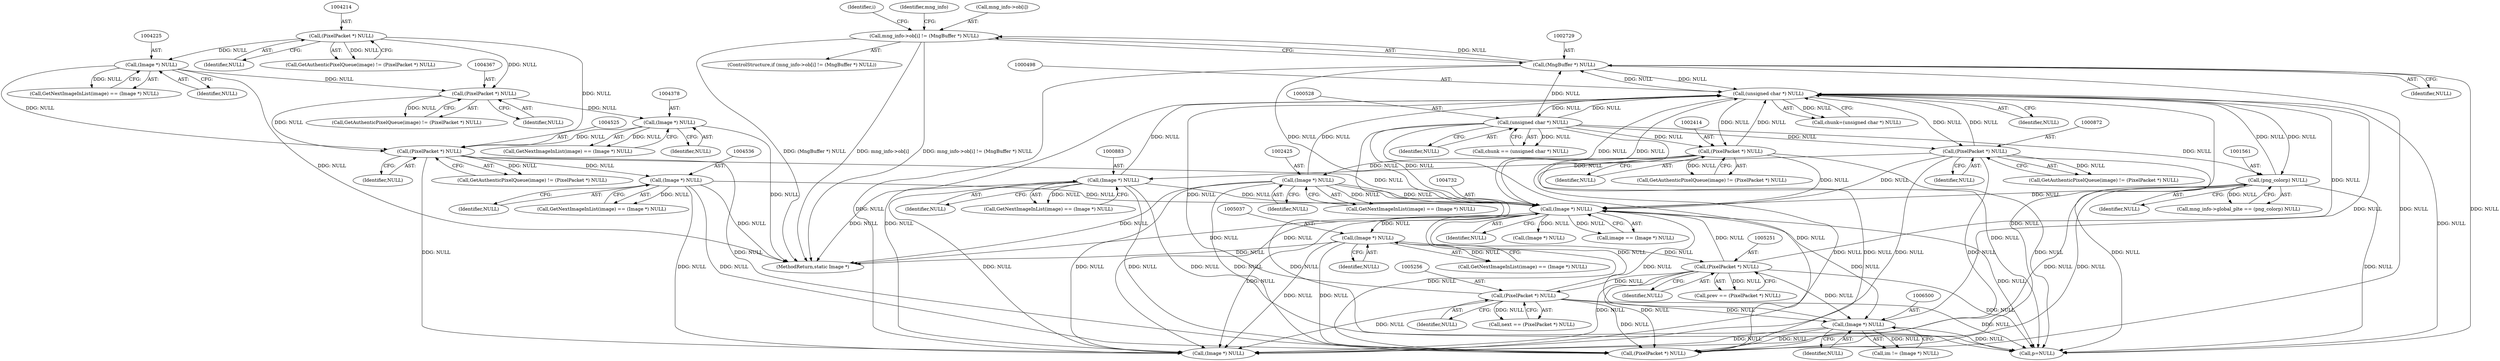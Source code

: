 digraph "0_ImageMagick_22e0310345499ffe906c604428f2a3a668942b05@array" {
"1002722" [label="(Call,mng_info->ob[i] != (MngBuffer *) NULL)"];
"1002728" [label="(Call,(MngBuffer *) NULL)"];
"1000497" [label="(Call,(unsigned char *) NULL)"];
"1002424" [label="(Call,(Image *) NULL)"];
"1002413" [label="(Call,(PixelPacket *) NULL)"];
"1000527" [label="(Call,(unsigned char *) NULL)"];
"1000871" [label="(Call,(PixelPacket *) NULL)"];
"1001560" [label="(Call,(png_colorp) NULL)"];
"1005250" [label="(Call,(PixelPacket *) NULL)"];
"1005036" [label="(Call,(Image *) NULL)"];
"1004731" [label="(Call,(Image *) NULL)"];
"1006499" [label="(Call,(Image *) NULL)"];
"1005255" [label="(Call,(PixelPacket *) NULL)"];
"1004535" [label="(Call,(Image *) NULL)"];
"1004524" [label="(Call,(PixelPacket *) NULL)"];
"1004366" [label="(Call,(PixelPacket *) NULL)"];
"1004213" [label="(Call,(PixelPacket *) NULL)"];
"1004224" [label="(Call,(Image *) NULL)"];
"1004377" [label="(Call,(Image *) NULL)"];
"1000882" [label="(Call,(Image *) NULL)"];
"1002413" [label="(Call,(PixelPacket *) NULL)"];
"1001562" [label="(Identifier,NULL)"];
"1005255" [label="(Call,(PixelPacket *) NULL)"];
"1000873" [label="(Identifier,NULL)"];
"1002730" [label="(Identifier,NULL)"];
"1001560" [label="(Call,(png_colorp) NULL)"];
"1002424" [label="(Call,(Image *) NULL)"];
"1000527" [label="(Call,(unsigned char *) NULL)"];
"1004221" [label="(Call,GetNextImageInList(image) == (Image *) NULL)"];
"1000871" [label="(Call,(PixelPacket *) NULL)"];
"1004213" [label="(Call,(PixelPacket *) NULL)"];
"1002722" [label="(Call,mng_info->ob[i] != (MngBuffer *) NULL)"];
"1002426" [label="(Identifier,NULL)"];
"1000495" [label="(Call,chunk=(unsigned char *) NULL)"];
"1004729" [label="(Call,image == (Image *) NULL)"];
"1002421" [label="(Call,GetNextImageInList(image) == (Image *) NULL)"];
"1004521" [label="(Call,GetAuthenticPixelQueue(image) != (PixelPacket *) NULL)"];
"1002723" [label="(Call,mng_info->ob[i])"];
"1004524" [label="(Call,(PixelPacket *) NULL)"];
"1006501" [label="(Identifier,NULL)"];
"1004215" [label="(Identifier,NULL)"];
"1004526" [label="(Identifier,NULL)"];
"1006730" [label="(Call,(PixelPacket *) NULL)"];
"1004535" [label="(Call,(Image *) NULL)"];
"1002721" [label="(ControlStructure,if (mng_info->ob[i] != (MngBuffer *) NULL))"];
"1005250" [label="(Call,(PixelPacket *) NULL)"];
"1004537" [label="(Identifier,NULL)"];
"1005038" [label="(Identifier,NULL)"];
"1005033" [label="(Call,GetNextImageInList(image) == (Image *) NULL)"];
"1005253" [label="(Call,next == (PixelPacket *) NULL)"];
"1004210" [label="(Call,GetAuthenticPixelQueue(image) != (PixelPacket *) NULL)"];
"1006850" [label="(Call,(Image *) NULL)"];
"1004224" [label="(Call,(Image *) NULL)"];
"1004363" [label="(Call,GetAuthenticPixelQueue(image) != (PixelPacket *) NULL)"];
"1000499" [label="(Identifier,NULL)"];
"1006499" [label="(Call,(Image *) NULL)"];
"1002706" [label="(Identifier,i)"];
"1000492" [label="(Call,p=NULL)"];
"1004368" [label="(Identifier,NULL)"];
"1007383" [label="(MethodReturn,static Image *)"];
"1000497" [label="(Call,(unsigned char *) NULL)"];
"1004733" [label="(Identifier,NULL)"];
"1005252" [label="(Identifier,NULL)"];
"1006497" [label="(Call,im != (Image *) NULL)"];
"1004746" [label="(Call,(Image *) NULL)"];
"1002735" [label="(Identifier,mng_info)"];
"1002415" [label="(Identifier,NULL)"];
"1004374" [label="(Call,GetNextImageInList(image) == (Image *) NULL)"];
"1005257" [label="(Identifier,NULL)"];
"1000882" [label="(Call,(Image *) NULL)"];
"1004366" [label="(Call,(PixelPacket *) NULL)"];
"1000529" [label="(Identifier,NULL)"];
"1004532" [label="(Call,GetNextImageInList(image) == (Image *) NULL)"];
"1004379" [label="(Identifier,NULL)"];
"1002410" [label="(Call,GetAuthenticPixelQueue(image) != (PixelPacket *) NULL)"];
"1000884" [label="(Identifier,NULL)"];
"1004731" [label="(Call,(Image *) NULL)"];
"1002728" [label="(Call,(MngBuffer *) NULL)"];
"1004226" [label="(Identifier,NULL)"];
"1001556" [label="(Call,mng_info->global_plte == (png_colorp) NULL)"];
"1005248" [label="(Call,prev == (PixelPacket *) NULL)"];
"1000879" [label="(Call,GetNextImageInList(image) == (Image *) NULL)"];
"1000868" [label="(Call,GetAuthenticPixelQueue(image) != (PixelPacket *) NULL)"];
"1000525" [label="(Call,chunk == (unsigned char *) NULL)"];
"1004377" [label="(Call,(Image *) NULL)"];
"1005036" [label="(Call,(Image *) NULL)"];
"1002722" -> "1002721"  [label="AST: "];
"1002722" -> "1002728"  [label="CFG: "];
"1002723" -> "1002722"  [label="AST: "];
"1002728" -> "1002722"  [label="AST: "];
"1002735" -> "1002722"  [label="CFG: "];
"1002706" -> "1002722"  [label="CFG: "];
"1002722" -> "1007383"  [label="DDG: (MngBuffer *) NULL"];
"1002722" -> "1007383"  [label="DDG: mng_info->ob[i]"];
"1002722" -> "1007383"  [label="DDG: mng_info->ob[i] != (MngBuffer *) NULL"];
"1002728" -> "1002722"  [label="DDG: NULL"];
"1002728" -> "1002730"  [label="CFG: "];
"1002729" -> "1002728"  [label="AST: "];
"1002730" -> "1002728"  [label="AST: "];
"1002728" -> "1000492"  [label="DDG: NULL"];
"1002728" -> "1000497"  [label="DDG: NULL"];
"1000497" -> "1002728"  [label="DDG: NULL"];
"1000527" -> "1002728"  [label="DDG: NULL"];
"1002728" -> "1004731"  [label="DDG: NULL"];
"1002728" -> "1006730"  [label="DDG: NULL"];
"1002728" -> "1006850"  [label="DDG: NULL"];
"1000497" -> "1000495"  [label="AST: "];
"1000497" -> "1000499"  [label="CFG: "];
"1000498" -> "1000497"  [label="AST: "];
"1000499" -> "1000497"  [label="AST: "];
"1000495" -> "1000497"  [label="CFG: "];
"1000497" -> "1000492"  [label="DDG: NULL"];
"1000497" -> "1000495"  [label="DDG: NULL"];
"1002424" -> "1000497"  [label="DDG: NULL"];
"1000871" -> "1000497"  [label="DDG: NULL"];
"1001560" -> "1000497"  [label="DDG: NULL"];
"1005250" -> "1000497"  [label="DDG: NULL"];
"1006499" -> "1000497"  [label="DDG: NULL"];
"1005255" -> "1000497"  [label="DDG: NULL"];
"1000882" -> "1000497"  [label="DDG: NULL"];
"1002413" -> "1000497"  [label="DDG: NULL"];
"1000527" -> "1000497"  [label="DDG: NULL"];
"1004731" -> "1000497"  [label="DDG: NULL"];
"1000497" -> "1000527"  [label="DDG: NULL"];
"1000497" -> "1000871"  [label="DDG: NULL"];
"1000497" -> "1001560"  [label="DDG: NULL"];
"1000497" -> "1002413"  [label="DDG: NULL"];
"1000497" -> "1004731"  [label="DDG: NULL"];
"1000497" -> "1006730"  [label="DDG: NULL"];
"1000497" -> "1006850"  [label="DDG: NULL"];
"1002424" -> "1002421"  [label="AST: "];
"1002424" -> "1002426"  [label="CFG: "];
"1002425" -> "1002424"  [label="AST: "];
"1002426" -> "1002424"  [label="AST: "];
"1002421" -> "1002424"  [label="CFG: "];
"1002424" -> "1007383"  [label="DDG: NULL"];
"1002424" -> "1000492"  [label="DDG: NULL"];
"1002424" -> "1002421"  [label="DDG: NULL"];
"1002413" -> "1002424"  [label="DDG: NULL"];
"1002424" -> "1004731"  [label="DDG: NULL"];
"1002424" -> "1006730"  [label="DDG: NULL"];
"1002424" -> "1006850"  [label="DDG: NULL"];
"1002413" -> "1002410"  [label="AST: "];
"1002413" -> "1002415"  [label="CFG: "];
"1002414" -> "1002413"  [label="AST: "];
"1002415" -> "1002413"  [label="AST: "];
"1002410" -> "1002413"  [label="CFG: "];
"1002413" -> "1000492"  [label="DDG: NULL"];
"1002413" -> "1002410"  [label="DDG: NULL"];
"1000527" -> "1002413"  [label="DDG: NULL"];
"1002413" -> "1004731"  [label="DDG: NULL"];
"1002413" -> "1006730"  [label="DDG: NULL"];
"1002413" -> "1006850"  [label="DDG: NULL"];
"1000527" -> "1000525"  [label="AST: "];
"1000527" -> "1000529"  [label="CFG: "];
"1000528" -> "1000527"  [label="AST: "];
"1000529" -> "1000527"  [label="AST: "];
"1000525" -> "1000527"  [label="CFG: "];
"1000527" -> "1000492"  [label="DDG: NULL"];
"1000527" -> "1000525"  [label="DDG: NULL"];
"1000527" -> "1000871"  [label="DDG: NULL"];
"1000527" -> "1001560"  [label="DDG: NULL"];
"1000527" -> "1004731"  [label="DDG: NULL"];
"1000527" -> "1006730"  [label="DDG: NULL"];
"1000527" -> "1006850"  [label="DDG: NULL"];
"1000871" -> "1000868"  [label="AST: "];
"1000871" -> "1000873"  [label="CFG: "];
"1000872" -> "1000871"  [label="AST: "];
"1000873" -> "1000871"  [label="AST: "];
"1000868" -> "1000871"  [label="CFG: "];
"1000871" -> "1000492"  [label="DDG: NULL"];
"1000871" -> "1000868"  [label="DDG: NULL"];
"1000871" -> "1000882"  [label="DDG: NULL"];
"1000871" -> "1004731"  [label="DDG: NULL"];
"1000871" -> "1006730"  [label="DDG: NULL"];
"1000871" -> "1006850"  [label="DDG: NULL"];
"1001560" -> "1001556"  [label="AST: "];
"1001560" -> "1001562"  [label="CFG: "];
"1001561" -> "1001560"  [label="AST: "];
"1001562" -> "1001560"  [label="AST: "];
"1001556" -> "1001560"  [label="CFG: "];
"1001560" -> "1000492"  [label="DDG: NULL"];
"1001560" -> "1001556"  [label="DDG: NULL"];
"1001560" -> "1004731"  [label="DDG: NULL"];
"1001560" -> "1006730"  [label="DDG: NULL"];
"1001560" -> "1006850"  [label="DDG: NULL"];
"1005250" -> "1005248"  [label="AST: "];
"1005250" -> "1005252"  [label="CFG: "];
"1005251" -> "1005250"  [label="AST: "];
"1005252" -> "1005250"  [label="AST: "];
"1005248" -> "1005250"  [label="CFG: "];
"1005250" -> "1000492"  [label="DDG: NULL"];
"1005250" -> "1004731"  [label="DDG: NULL"];
"1005250" -> "1005248"  [label="DDG: NULL"];
"1005036" -> "1005250"  [label="DDG: NULL"];
"1005250" -> "1005255"  [label="DDG: NULL"];
"1005250" -> "1006499"  [label="DDG: NULL"];
"1005250" -> "1006730"  [label="DDG: NULL"];
"1005250" -> "1006850"  [label="DDG: NULL"];
"1005036" -> "1005033"  [label="AST: "];
"1005036" -> "1005038"  [label="CFG: "];
"1005037" -> "1005036"  [label="AST: "];
"1005038" -> "1005036"  [label="AST: "];
"1005033" -> "1005036"  [label="CFG: "];
"1005036" -> "1007383"  [label="DDG: NULL"];
"1005036" -> "1005033"  [label="DDG: NULL"];
"1004731" -> "1005036"  [label="DDG: NULL"];
"1005036" -> "1006730"  [label="DDG: NULL"];
"1005036" -> "1006850"  [label="DDG: NULL"];
"1004731" -> "1004729"  [label="AST: "];
"1004731" -> "1004733"  [label="CFG: "];
"1004732" -> "1004731"  [label="AST: "];
"1004733" -> "1004731"  [label="AST: "];
"1004729" -> "1004731"  [label="CFG: "];
"1004731" -> "1007383"  [label="DDG: NULL"];
"1004731" -> "1000492"  [label="DDG: NULL"];
"1004731" -> "1004729"  [label="DDG: NULL"];
"1006499" -> "1004731"  [label="DDG: NULL"];
"1004535" -> "1004731"  [label="DDG: NULL"];
"1004524" -> "1004731"  [label="DDG: NULL"];
"1005255" -> "1004731"  [label="DDG: NULL"];
"1000882" -> "1004731"  [label="DDG: NULL"];
"1004731" -> "1004746"  [label="DDG: NULL"];
"1004731" -> "1006499"  [label="DDG: NULL"];
"1004731" -> "1006730"  [label="DDG: NULL"];
"1004731" -> "1006850"  [label="DDG: NULL"];
"1006499" -> "1006497"  [label="AST: "];
"1006499" -> "1006501"  [label="CFG: "];
"1006500" -> "1006499"  [label="AST: "];
"1006501" -> "1006499"  [label="AST: "];
"1006497" -> "1006499"  [label="CFG: "];
"1006499" -> "1000492"  [label="DDG: NULL"];
"1006499" -> "1006497"  [label="DDG: NULL"];
"1005255" -> "1006499"  [label="DDG: NULL"];
"1006499" -> "1006730"  [label="DDG: NULL"];
"1006499" -> "1006850"  [label="DDG: NULL"];
"1005255" -> "1005253"  [label="AST: "];
"1005255" -> "1005257"  [label="CFG: "];
"1005256" -> "1005255"  [label="AST: "];
"1005257" -> "1005255"  [label="AST: "];
"1005253" -> "1005255"  [label="CFG: "];
"1005255" -> "1000492"  [label="DDG: NULL"];
"1005255" -> "1005253"  [label="DDG: NULL"];
"1005255" -> "1006730"  [label="DDG: NULL"];
"1005255" -> "1006850"  [label="DDG: NULL"];
"1004535" -> "1004532"  [label="AST: "];
"1004535" -> "1004537"  [label="CFG: "];
"1004536" -> "1004535"  [label="AST: "];
"1004537" -> "1004535"  [label="AST: "];
"1004532" -> "1004535"  [label="CFG: "];
"1004535" -> "1007383"  [label="DDG: NULL"];
"1004535" -> "1004532"  [label="DDG: NULL"];
"1004524" -> "1004535"  [label="DDG: NULL"];
"1004535" -> "1006730"  [label="DDG: NULL"];
"1004535" -> "1006850"  [label="DDG: NULL"];
"1004524" -> "1004521"  [label="AST: "];
"1004524" -> "1004526"  [label="CFG: "];
"1004525" -> "1004524"  [label="AST: "];
"1004526" -> "1004524"  [label="AST: "];
"1004521" -> "1004524"  [label="CFG: "];
"1004524" -> "1004521"  [label="DDG: NULL"];
"1004366" -> "1004524"  [label="DDG: NULL"];
"1004377" -> "1004524"  [label="DDG: NULL"];
"1004213" -> "1004524"  [label="DDG: NULL"];
"1004224" -> "1004524"  [label="DDG: NULL"];
"1004524" -> "1006730"  [label="DDG: NULL"];
"1004524" -> "1006850"  [label="DDG: NULL"];
"1004366" -> "1004363"  [label="AST: "];
"1004366" -> "1004368"  [label="CFG: "];
"1004367" -> "1004366"  [label="AST: "];
"1004368" -> "1004366"  [label="AST: "];
"1004363" -> "1004366"  [label="CFG: "];
"1004366" -> "1004363"  [label="DDG: NULL"];
"1004213" -> "1004366"  [label="DDG: NULL"];
"1004224" -> "1004366"  [label="DDG: NULL"];
"1004366" -> "1004377"  [label="DDG: NULL"];
"1004213" -> "1004210"  [label="AST: "];
"1004213" -> "1004215"  [label="CFG: "];
"1004214" -> "1004213"  [label="AST: "];
"1004215" -> "1004213"  [label="AST: "];
"1004210" -> "1004213"  [label="CFG: "];
"1004213" -> "1004210"  [label="DDG: NULL"];
"1004213" -> "1004224"  [label="DDG: NULL"];
"1004224" -> "1004221"  [label="AST: "];
"1004224" -> "1004226"  [label="CFG: "];
"1004225" -> "1004224"  [label="AST: "];
"1004226" -> "1004224"  [label="AST: "];
"1004221" -> "1004224"  [label="CFG: "];
"1004224" -> "1007383"  [label="DDG: NULL"];
"1004224" -> "1004221"  [label="DDG: NULL"];
"1004377" -> "1004374"  [label="AST: "];
"1004377" -> "1004379"  [label="CFG: "];
"1004378" -> "1004377"  [label="AST: "];
"1004379" -> "1004377"  [label="AST: "];
"1004374" -> "1004377"  [label="CFG: "];
"1004377" -> "1007383"  [label="DDG: NULL"];
"1004377" -> "1004374"  [label="DDG: NULL"];
"1000882" -> "1000879"  [label="AST: "];
"1000882" -> "1000884"  [label="CFG: "];
"1000883" -> "1000882"  [label="AST: "];
"1000884" -> "1000882"  [label="AST: "];
"1000879" -> "1000882"  [label="CFG: "];
"1000882" -> "1007383"  [label="DDG: NULL"];
"1000882" -> "1000492"  [label="DDG: NULL"];
"1000882" -> "1000879"  [label="DDG: NULL"];
"1000882" -> "1006730"  [label="DDG: NULL"];
"1000882" -> "1006850"  [label="DDG: NULL"];
}
